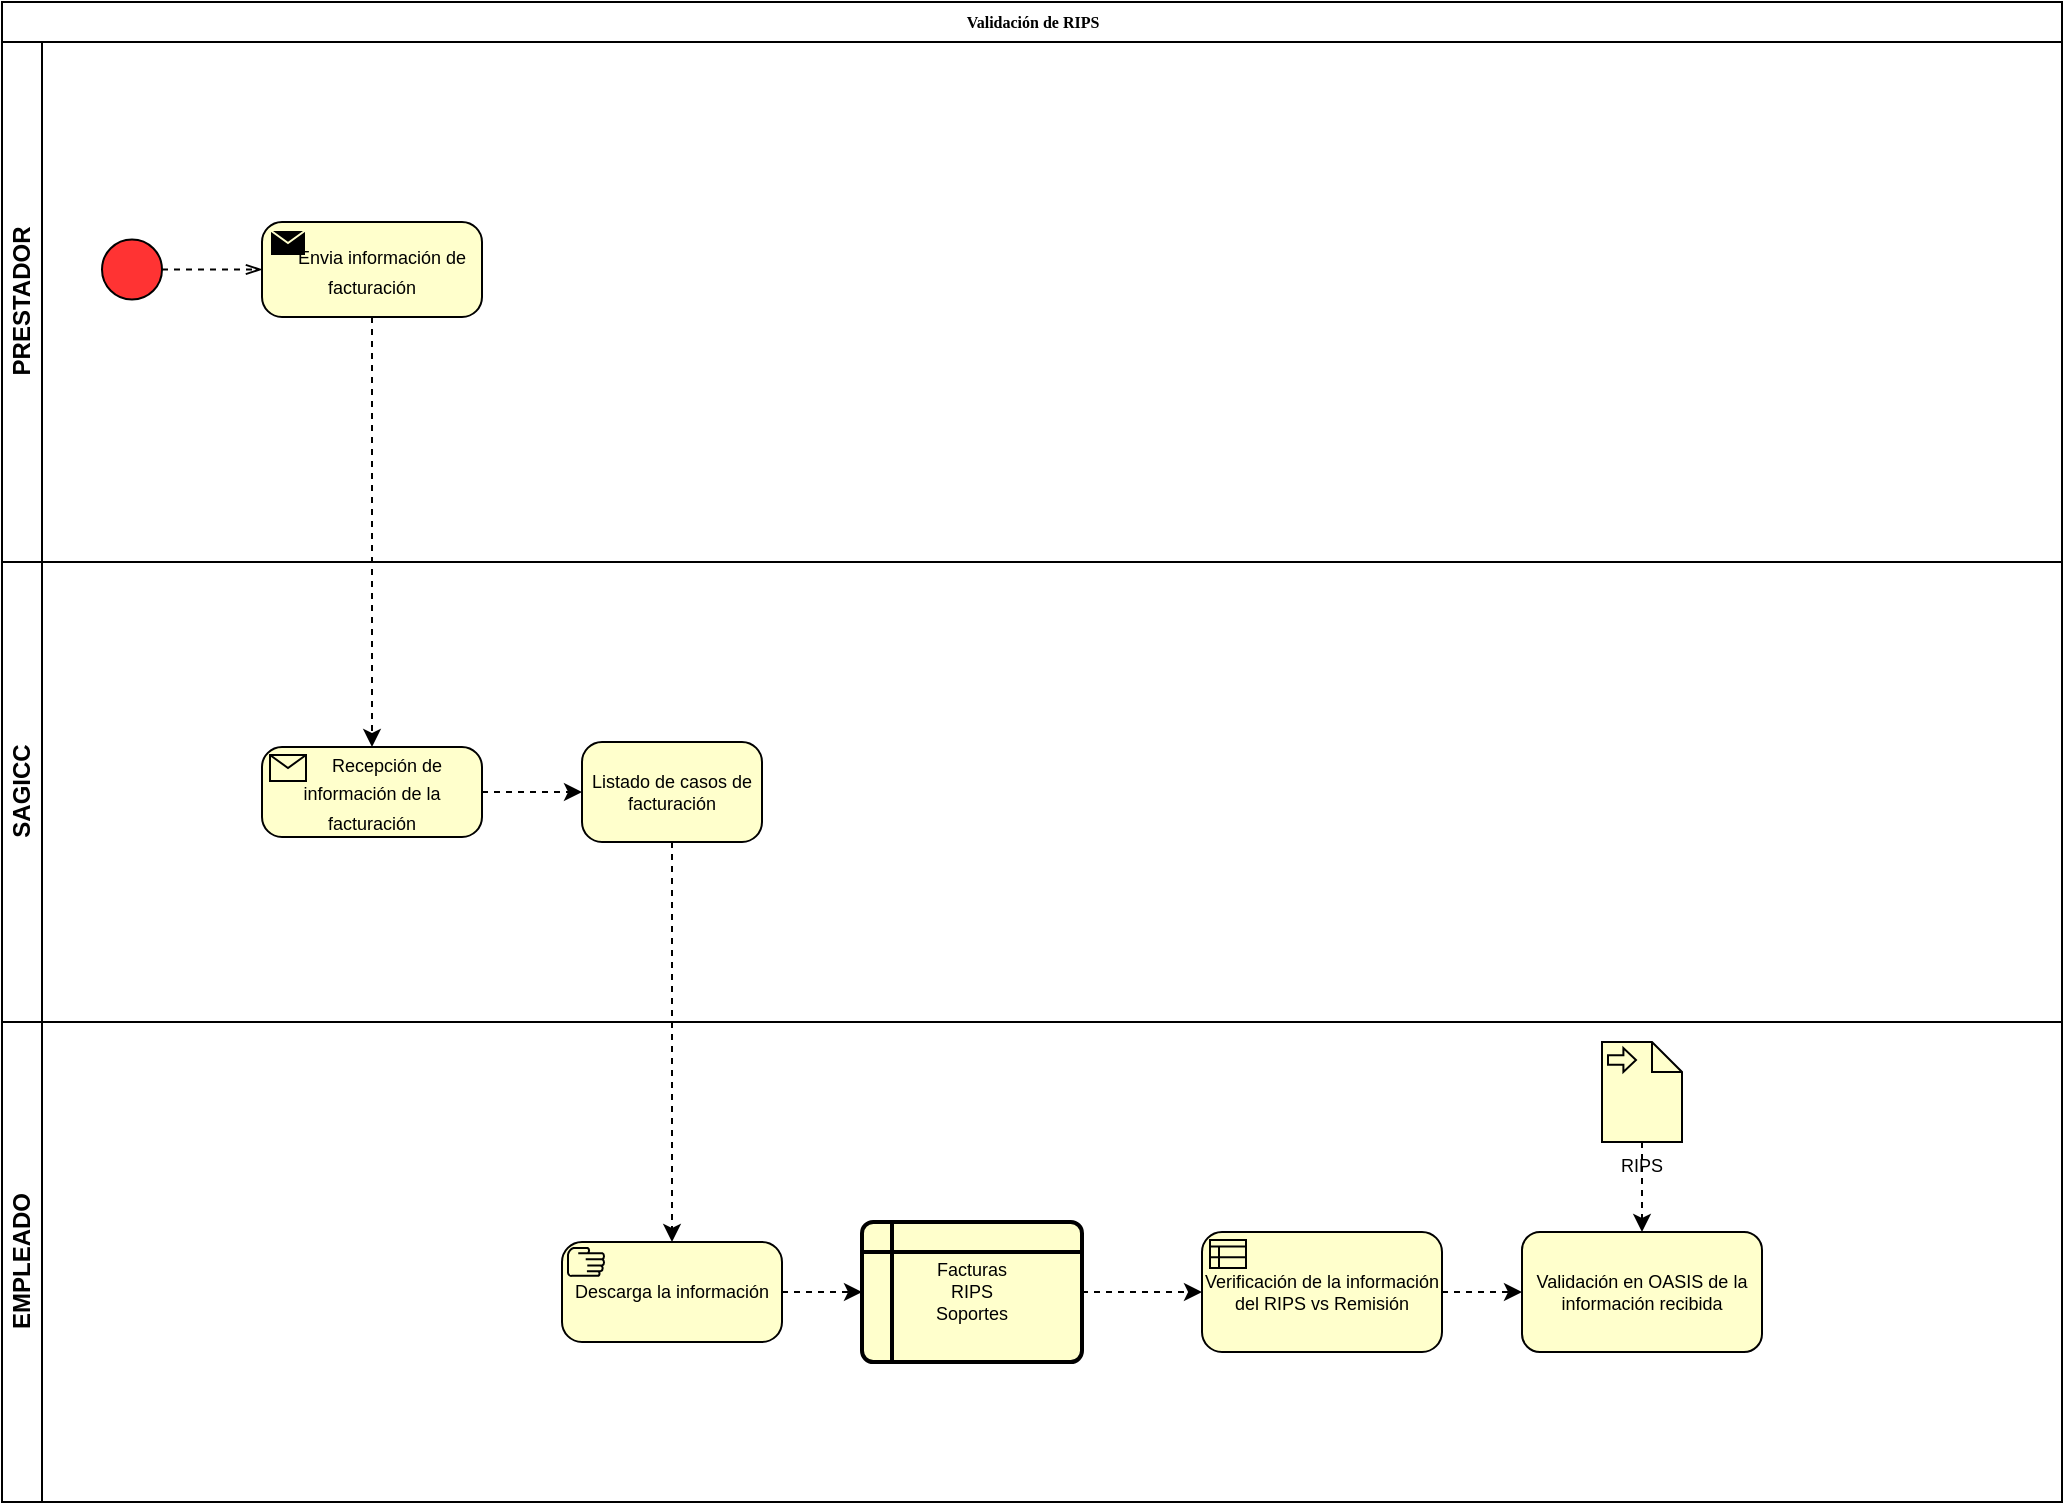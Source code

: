 <mxfile version="20.8.18" type="github">
  <diagram name="Page-1" id="c7488fd3-1785-93aa-aadb-54a6760d102a">
    <mxGraphModel dx="1674" dy="796" grid="1" gridSize="10" guides="1" tooltips="1" connect="1" arrows="1" fold="1" page="1" pageScale="1" pageWidth="1100" pageHeight="850" background="none" math="0" shadow="0">
      <root>
        <mxCell id="0" />
        <mxCell id="1" parent="0" />
        <mxCell id="2b4e8129b02d487f-1" value="Validación de RIPS" style="swimlane;html=1;childLayout=stackLayout;horizontal=1;startSize=20;horizontalStack=0;rounded=0;shadow=0;labelBackgroundColor=none;strokeWidth=1;fontFamily=Verdana;fontSize=8;align=center;" parent="1" vertex="1">
          <mxGeometry x="40" y="20" width="1030" height="750" as="geometry" />
        </mxCell>
        <mxCell id="2b4e8129b02d487f-2" value="PRESTADOR" style="swimlane;html=1;startSize=20;horizontal=0;" parent="2b4e8129b02d487f-1" vertex="1">
          <mxGeometry y="20" width="1030" height="260" as="geometry" />
        </mxCell>
        <mxCell id="2b4e8129b02d487f-5" value="" style="ellipse;whiteSpace=wrap;html=1;rounded=0;shadow=0;labelBackgroundColor=none;strokeWidth=1;fontFamily=Verdana;fontSize=8;align=center;fillColor=#FF3333;" parent="2b4e8129b02d487f-2" vertex="1">
          <mxGeometry x="50" y="98.75" width="30" height="30" as="geometry" />
        </mxCell>
        <mxCell id="V99BzwDLuPhs6sOx3akM-2" value="&lt;font style=&quot;font-size: 9px;&quot;&gt;&amp;nbsp; &amp;nbsp;&lt;span style=&quot;white-space: pre;&quot;&gt;	&lt;/span&gt;Envia información de facturación&lt;/font&gt;" style="points=[[0.25,0,0],[0.5,0,0],[0.75,0,0],[1,0.25,0],[1,0.5,0],[1,0.75,0],[0.75,1,0],[0.5,1,0],[0.25,1,0],[0,0.75,0],[0,0.5,0],[0,0.25,0]];shape=mxgraph.bpmn.task;whiteSpace=wrap;rectStyle=rounded;size=10;html=1;taskMarker=send;fillColor=#FFFFCC;" vertex="1" parent="2b4e8129b02d487f-2">
          <mxGeometry x="130" y="90" width="110" height="47.5" as="geometry" />
        </mxCell>
        <mxCell id="V99BzwDLuPhs6sOx3akM-4" value="" style="edgeStyle=elbowEdgeStyle;fontSize=12;html=1;endFill=0;startFill=0;endSize=6;startSize=6;dashed=1;endArrow=openThin;startArrow=none;rounded=0;exitX=1;exitY=0.5;exitDx=0;exitDy=0;entryX=0;entryY=0.5;entryDx=0;entryDy=0;entryPerimeter=0;" edge="1" parent="2b4e8129b02d487f-2" source="2b4e8129b02d487f-5" target="V99BzwDLuPhs6sOx3akM-2">
          <mxGeometry width="160" relative="1" as="geometry">
            <mxPoint x="110" y="74.66" as="sourcePoint" />
            <mxPoint x="130" y="75" as="targetPoint" />
          </mxGeometry>
        </mxCell>
        <mxCell id="2b4e8129b02d487f-3" value="SAGICC" style="swimlane;html=1;startSize=20;horizontal=0;" parent="2b4e8129b02d487f-1" vertex="1">
          <mxGeometry y="280" width="1030" height="230" as="geometry" />
        </mxCell>
        <mxCell id="V99BzwDLuPhs6sOx3akM-6" style="edgeStyle=orthogonalEdgeStyle;rounded=0;orthogonalLoop=1;jettySize=auto;html=1;fontSize=9;dashed=1;entryX=0;entryY=0.5;entryDx=0;entryDy=0;entryPerimeter=0;" edge="1" parent="2b4e8129b02d487f-3" source="V99BzwDLuPhs6sOx3akM-1" target="V99BzwDLuPhs6sOx3akM-8">
          <mxGeometry relative="1" as="geometry">
            <mxPoint x="300.0" y="75" as="targetPoint" />
          </mxGeometry>
        </mxCell>
        <mxCell id="V99BzwDLuPhs6sOx3akM-1" value="&lt;font style=&quot;font-size: 9px;&quot;&gt;&amp;nbsp; &amp;nbsp; &amp;nbsp; Recepción de información de la facturación&lt;/font&gt;" style="points=[[0.25,0,0],[0.5,0,0],[0.75,0,0],[1,0.25,0],[1,0.5,0],[1,0.75,0],[0.75,1,0],[0.5,1,0],[0.25,1,0],[0,0.75,0],[0,0.5,0],[0,0.25,0]];shape=mxgraph.bpmn.task;whiteSpace=wrap;rectStyle=rounded;size=10;html=1;taskMarker=receive;fillColor=#FFFFCC;" vertex="1" parent="2b4e8129b02d487f-3">
          <mxGeometry x="130" y="92.5" width="110" height="45" as="geometry" />
        </mxCell>
        <mxCell id="V99BzwDLuPhs6sOx3akM-20" style="edgeStyle=orthogonalEdgeStyle;rounded=0;orthogonalLoop=1;jettySize=auto;html=1;exitX=0.75;exitY=1;exitDx=0;exitDy=0;exitPerimeter=0;dashed=1;fontSize=9;" edge="1" parent="2b4e8129b02d487f-3" source="V99BzwDLuPhs6sOx3akM-8">
          <mxGeometry relative="1" as="geometry">
            <mxPoint x="358" y="120" as="targetPoint" />
          </mxGeometry>
        </mxCell>
        <mxCell id="V99BzwDLuPhs6sOx3akM-8" value="Listado de casos de facturación" style="points=[[0.25,0,0],[0.5,0,0],[0.75,0,0],[1,0.25,0],[1,0.5,0],[1,0.75,0],[0.75,1,0],[0.5,1,0],[0.25,1,0],[0,0.75,0],[0,0.5,0],[0,0.25,0]];shape=mxgraph.bpmn.task;whiteSpace=wrap;rectStyle=rounded;size=10;html=1;taskMarker=abstract;fontSize=9;fillColor=#FFFFCC;" vertex="1" parent="2b4e8129b02d487f-3">
          <mxGeometry x="290" y="90" width="90" height="50" as="geometry" />
        </mxCell>
        <mxCell id="2b4e8129b02d487f-4" value="EMPLEADO" style="swimlane;html=1;startSize=20;horizontal=0;" parent="2b4e8129b02d487f-1" vertex="1">
          <mxGeometry y="510" width="1030" height="240" as="geometry" />
        </mxCell>
        <mxCell id="V99BzwDLuPhs6sOx3akM-5" value="Descarga la información" style="points=[[0.25,0,0],[0.5,0,0],[0.75,0,0],[1,0.25,0],[1,0.5,0],[1,0.75,0],[0.75,1,0],[0.5,1,0],[0.25,1,0],[0,0.75,0],[0,0.5,0],[0,0.25,0]];shape=mxgraph.bpmn.task;whiteSpace=wrap;rectStyle=rounded;size=10;html=1;taskMarker=manual;fontSize=9;fillColor=#FFFFCC;" vertex="1" parent="2b4e8129b02d487f-4">
          <mxGeometry x="280" y="110" width="110" height="50" as="geometry" />
        </mxCell>
        <mxCell id="V99BzwDLuPhs6sOx3akM-13" style="edgeStyle=orthogonalEdgeStyle;rounded=0;orthogonalLoop=1;jettySize=auto;html=1;entryX=0;entryY=0.5;entryDx=0;entryDy=0;entryPerimeter=0;dashed=1;fontSize=9;" edge="1" parent="2b4e8129b02d487f-4" source="V99BzwDLuPhs6sOx3akM-11" target="V99BzwDLuPhs6sOx3akM-12">
          <mxGeometry relative="1" as="geometry" />
        </mxCell>
        <mxCell id="V99BzwDLuPhs6sOx3akM-11" value="Facturas&lt;br&gt;RIPS&lt;br&gt;Soportes" style="shape=internalStorage;whiteSpace=wrap;html=1;dx=15;dy=15;rounded=1;arcSize=8;strokeWidth=2;fontSize=9;fillColor=#FFFFCC;" vertex="1" parent="2b4e8129b02d487f-4">
          <mxGeometry x="430" y="100" width="110" height="70" as="geometry" />
        </mxCell>
        <mxCell id="V99BzwDLuPhs6sOx3akM-10" style="edgeStyle=orthogonalEdgeStyle;rounded=0;orthogonalLoop=1;jettySize=auto;html=1;dashed=1;fontSize=9;" edge="1" parent="2b4e8129b02d487f-4" source="V99BzwDLuPhs6sOx3akM-5" target="V99BzwDLuPhs6sOx3akM-11">
          <mxGeometry relative="1" as="geometry">
            <mxPoint x="440.0" y="85" as="targetPoint" />
          </mxGeometry>
        </mxCell>
        <mxCell id="V99BzwDLuPhs6sOx3akM-15" style="edgeStyle=orthogonalEdgeStyle;rounded=0;orthogonalLoop=1;jettySize=auto;html=1;exitX=1;exitY=0.5;exitDx=0;exitDy=0;exitPerimeter=0;entryX=0;entryY=0.5;entryDx=0;entryDy=0;dashed=1;fontSize=9;" edge="1" parent="2b4e8129b02d487f-4" source="V99BzwDLuPhs6sOx3akM-12" target="V99BzwDLuPhs6sOx3akM-14">
          <mxGeometry relative="1" as="geometry" />
        </mxCell>
        <mxCell id="V99BzwDLuPhs6sOx3akM-12" value="Verificación de la información del RIPS vs Remisión" style="points=[[0.25,0,0],[0.5,0,0],[0.75,0,0],[1,0.25,0],[1,0.5,0],[1,0.75,0],[0.75,1,0],[0.5,1,0],[0.25,1,0],[0,0.75,0],[0,0.5,0],[0,0.25,0]];shape=mxgraph.bpmn.task;whiteSpace=wrap;rectStyle=rounded;size=10;html=1;taskMarker=businessRule;fontSize=9;fillColor=#FFFFCC;" vertex="1" parent="2b4e8129b02d487f-4">
          <mxGeometry x="600" y="105" width="120" height="60" as="geometry" />
        </mxCell>
        <mxCell id="V99BzwDLuPhs6sOx3akM-14" value="Validación en OASIS de la información recibida" style="rounded=1;whiteSpace=wrap;html=1;fontSize=9;fillColor=#FFFFCC;" vertex="1" parent="2b4e8129b02d487f-4">
          <mxGeometry x="760" y="105" width="120" height="60" as="geometry" />
        </mxCell>
        <mxCell id="V99BzwDLuPhs6sOx3akM-18" value="RIPS" style="shape=mxgraph.bpmn.data;labelPosition=center;verticalLabelPosition=bottom;align=center;verticalAlign=top;whiteSpace=wrap;size=15;html=1;bpmnTransferType=input;fontSize=9;fillColor=#FFFFCC;" vertex="1" parent="2b4e8129b02d487f-4">
          <mxGeometry x="800" y="10" width="40" height="50" as="geometry" />
        </mxCell>
        <mxCell id="V99BzwDLuPhs6sOx3akM-19" style="edgeStyle=orthogonalEdgeStyle;rounded=0;orthogonalLoop=1;jettySize=auto;html=1;entryX=0.5;entryY=0;entryDx=0;entryDy=0;dashed=1;fontSize=9;" edge="1" parent="2b4e8129b02d487f-4" source="V99BzwDLuPhs6sOx3akM-18" target="V99BzwDLuPhs6sOx3akM-14">
          <mxGeometry relative="1" as="geometry" />
        </mxCell>
        <mxCell id="V99BzwDLuPhs6sOx3akM-3" style="edgeStyle=orthogonalEdgeStyle;rounded=0;orthogonalLoop=1;jettySize=auto;html=1;entryX=0.5;entryY=0;entryDx=0;entryDy=0;entryPerimeter=0;fontSize=9;dashed=1;" edge="1" parent="2b4e8129b02d487f-1" source="V99BzwDLuPhs6sOx3akM-2" target="V99BzwDLuPhs6sOx3akM-1">
          <mxGeometry relative="1" as="geometry" />
        </mxCell>
        <mxCell id="V99BzwDLuPhs6sOx3akM-9" style="edgeStyle=orthogonalEdgeStyle;rounded=0;orthogonalLoop=1;jettySize=auto;html=1;entryX=0.5;entryY=0;entryDx=0;entryDy=0;entryPerimeter=0;dashed=1;fontSize=9;" edge="1" parent="2b4e8129b02d487f-1" source="V99BzwDLuPhs6sOx3akM-8" target="V99BzwDLuPhs6sOx3akM-5">
          <mxGeometry relative="1" as="geometry" />
        </mxCell>
      </root>
    </mxGraphModel>
  </diagram>
</mxfile>
